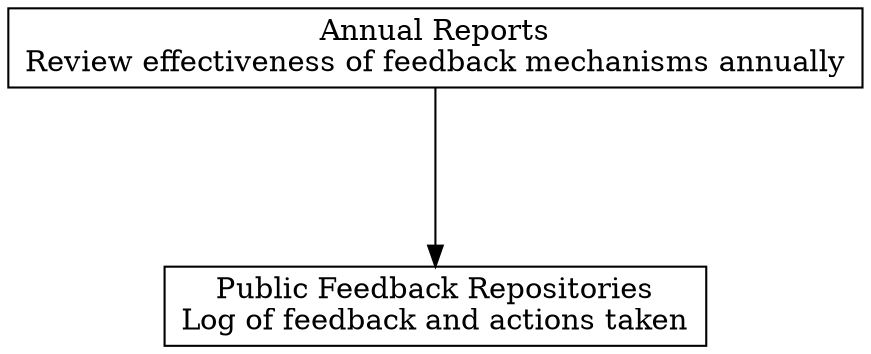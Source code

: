 digraph "" {
	graph [nodesep=0.6,
		rankdir=TB,
		ranksep=1.2
	];
	node [label="\N",
		shape=box
	];
	"Public Feedback Repositories"	[label="Public Feedback Repositories\nLog of feedback and actions taken"];
	"Annual Reports"	[label="Annual Reports\nReview effectiveness of feedback mechanisms annually"];
	"Annual Reports" -> "Public Feedback Repositories";
}
